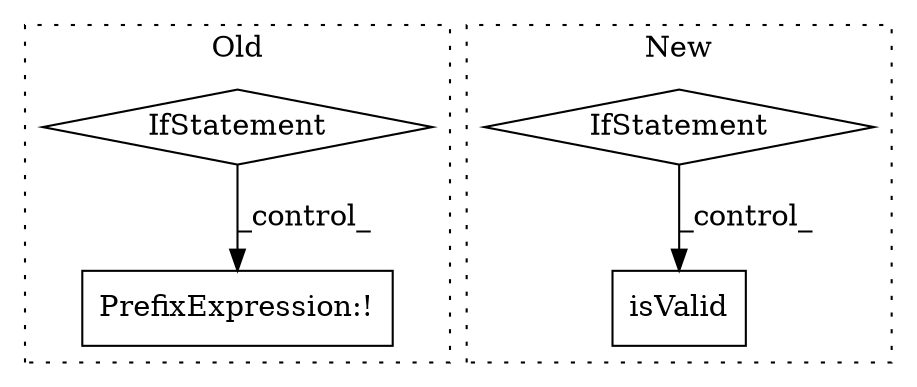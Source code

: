 digraph G {
subgraph cluster0 {
1 [label="IfStatement" a="25" s="12184,12218" l="10,2" shape="diamond"];
4 [label="PrefixExpression:!" a="38" s="12234" l="1" shape="box"];
label = "Old";
style="dotted";
}
subgraph cluster1 {
2 [label="isValid" a="32" s="12275" l="9" shape="box"];
3 [label="IfStatement" a="25" s="12003,12049" l="4,2" shape="diamond"];
label = "New";
style="dotted";
}
1 -> 4 [label="_control_"];
3 -> 2 [label="_control_"];
}
